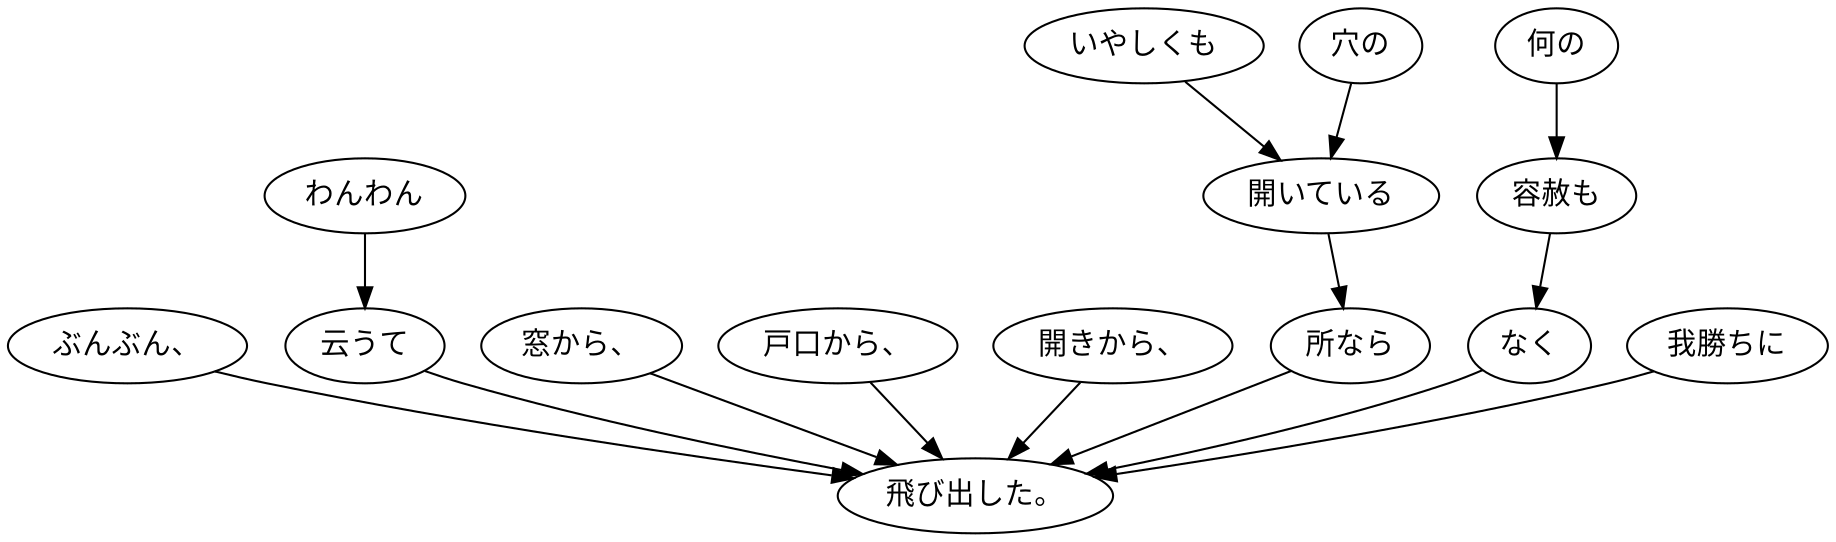 digraph graph5018 {
	node0 [label="ぶんぶん、"];
	node1 [label="わんわん"];
	node2 [label="云うて"];
	node3 [label="窓から、"];
	node4 [label="戸口から、"];
	node5 [label="開きから、"];
	node6 [label="いやしくも"];
	node7 [label="穴の"];
	node8 [label="開いている"];
	node9 [label="所なら"];
	node10 [label="何の"];
	node11 [label="容赦も"];
	node12 [label="なく"];
	node13 [label="我勝ちに"];
	node14 [label="飛び出した。"];
	node0 -> node14;
	node1 -> node2;
	node2 -> node14;
	node3 -> node14;
	node4 -> node14;
	node5 -> node14;
	node6 -> node8;
	node7 -> node8;
	node8 -> node9;
	node9 -> node14;
	node10 -> node11;
	node11 -> node12;
	node12 -> node14;
	node13 -> node14;
}
